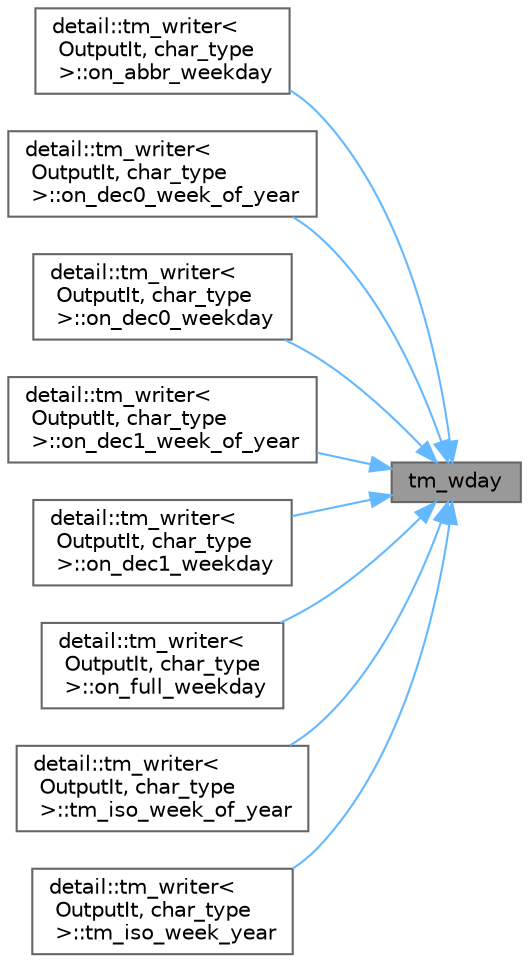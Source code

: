digraph "tm_wday"
{
 // LATEX_PDF_SIZE
  bgcolor="transparent";
  edge [fontname=Helvetica,fontsize=10,labelfontname=Helvetica,labelfontsize=10];
  node [fontname=Helvetica,fontsize=10,shape=box,height=0.2,width=0.4];
  rankdir="RL";
  Node1 [id="Node000001",label="tm_wday",height=0.2,width=0.4,color="gray40", fillcolor="grey60", style="filled", fontcolor="black",tooltip=" "];
  Node1 -> Node2 [id="edge1_Node000001_Node000002",dir="back",color="steelblue1",style="solid",tooltip=" "];
  Node2 [id="Node000002",label="detail::tm_writer\<\l OutputIt, char_type\l \>::on_abbr_weekday",height=0.2,width=0.4,color="grey40", fillcolor="white", style="filled",URL="$classdetail_1_1tm__writer.html#a9ce547e644b499f05adacf0744ac083b",tooltip=" "];
  Node1 -> Node3 [id="edge2_Node000001_Node000003",dir="back",color="steelblue1",style="solid",tooltip=" "];
  Node3 [id="Node000003",label="detail::tm_writer\<\l OutputIt, char_type\l \>::on_dec0_week_of_year",height=0.2,width=0.4,color="grey40", fillcolor="white", style="filled",URL="$classdetail_1_1tm__writer.html#afe29367b0aae3c833a25bcc0a10bad83",tooltip=" "];
  Node1 -> Node4 [id="edge3_Node000001_Node000004",dir="back",color="steelblue1",style="solid",tooltip=" "];
  Node4 [id="Node000004",label="detail::tm_writer\<\l OutputIt, char_type\l \>::on_dec0_weekday",height=0.2,width=0.4,color="grey40", fillcolor="white", style="filled",URL="$classdetail_1_1tm__writer.html#a8162cb78ab3aabd5ba9e040a65eac3f2",tooltip=" "];
  Node1 -> Node5 [id="edge4_Node000001_Node000005",dir="back",color="steelblue1",style="solid",tooltip=" "];
  Node5 [id="Node000005",label="detail::tm_writer\<\l OutputIt, char_type\l \>::on_dec1_week_of_year",height=0.2,width=0.4,color="grey40", fillcolor="white", style="filled",URL="$classdetail_1_1tm__writer.html#a8d26ae8243223caa192ea3d767e52461",tooltip=" "];
  Node1 -> Node6 [id="edge5_Node000001_Node000006",dir="back",color="steelblue1",style="solid",tooltip=" "];
  Node6 [id="Node000006",label="detail::tm_writer\<\l OutputIt, char_type\l \>::on_dec1_weekday",height=0.2,width=0.4,color="grey40", fillcolor="white", style="filled",URL="$classdetail_1_1tm__writer.html#a679edfa7428fc381ed0783a964e6dd48",tooltip=" "];
  Node1 -> Node7 [id="edge6_Node000001_Node000007",dir="back",color="steelblue1",style="solid",tooltip=" "];
  Node7 [id="Node000007",label="detail::tm_writer\<\l OutputIt, char_type\l \>::on_full_weekday",height=0.2,width=0.4,color="grey40", fillcolor="white", style="filled",URL="$classdetail_1_1tm__writer.html#aeea3f5bfd23611718eb4f10150db3380",tooltip=" "];
  Node1 -> Node8 [id="edge7_Node000001_Node000008",dir="back",color="steelblue1",style="solid",tooltip=" "];
  Node8 [id="Node000008",label="detail::tm_writer\<\l OutputIt, char_type\l \>::tm_iso_week_of_year",height=0.2,width=0.4,color="grey40", fillcolor="white", style="filled",URL="$classdetail_1_1tm__writer.html#a9c54a248c70fc475ade1a75d43f56c16",tooltip=" "];
  Node1 -> Node9 [id="edge8_Node000001_Node000009",dir="back",color="steelblue1",style="solid",tooltip=" "];
  Node9 [id="Node000009",label="detail::tm_writer\<\l OutputIt, char_type\l \>::tm_iso_week_year",height=0.2,width=0.4,color="grey40", fillcolor="white", style="filled",URL="$classdetail_1_1tm__writer.html#aded27b51cab2ebb577b2337b00659af0",tooltip=" "];
}
